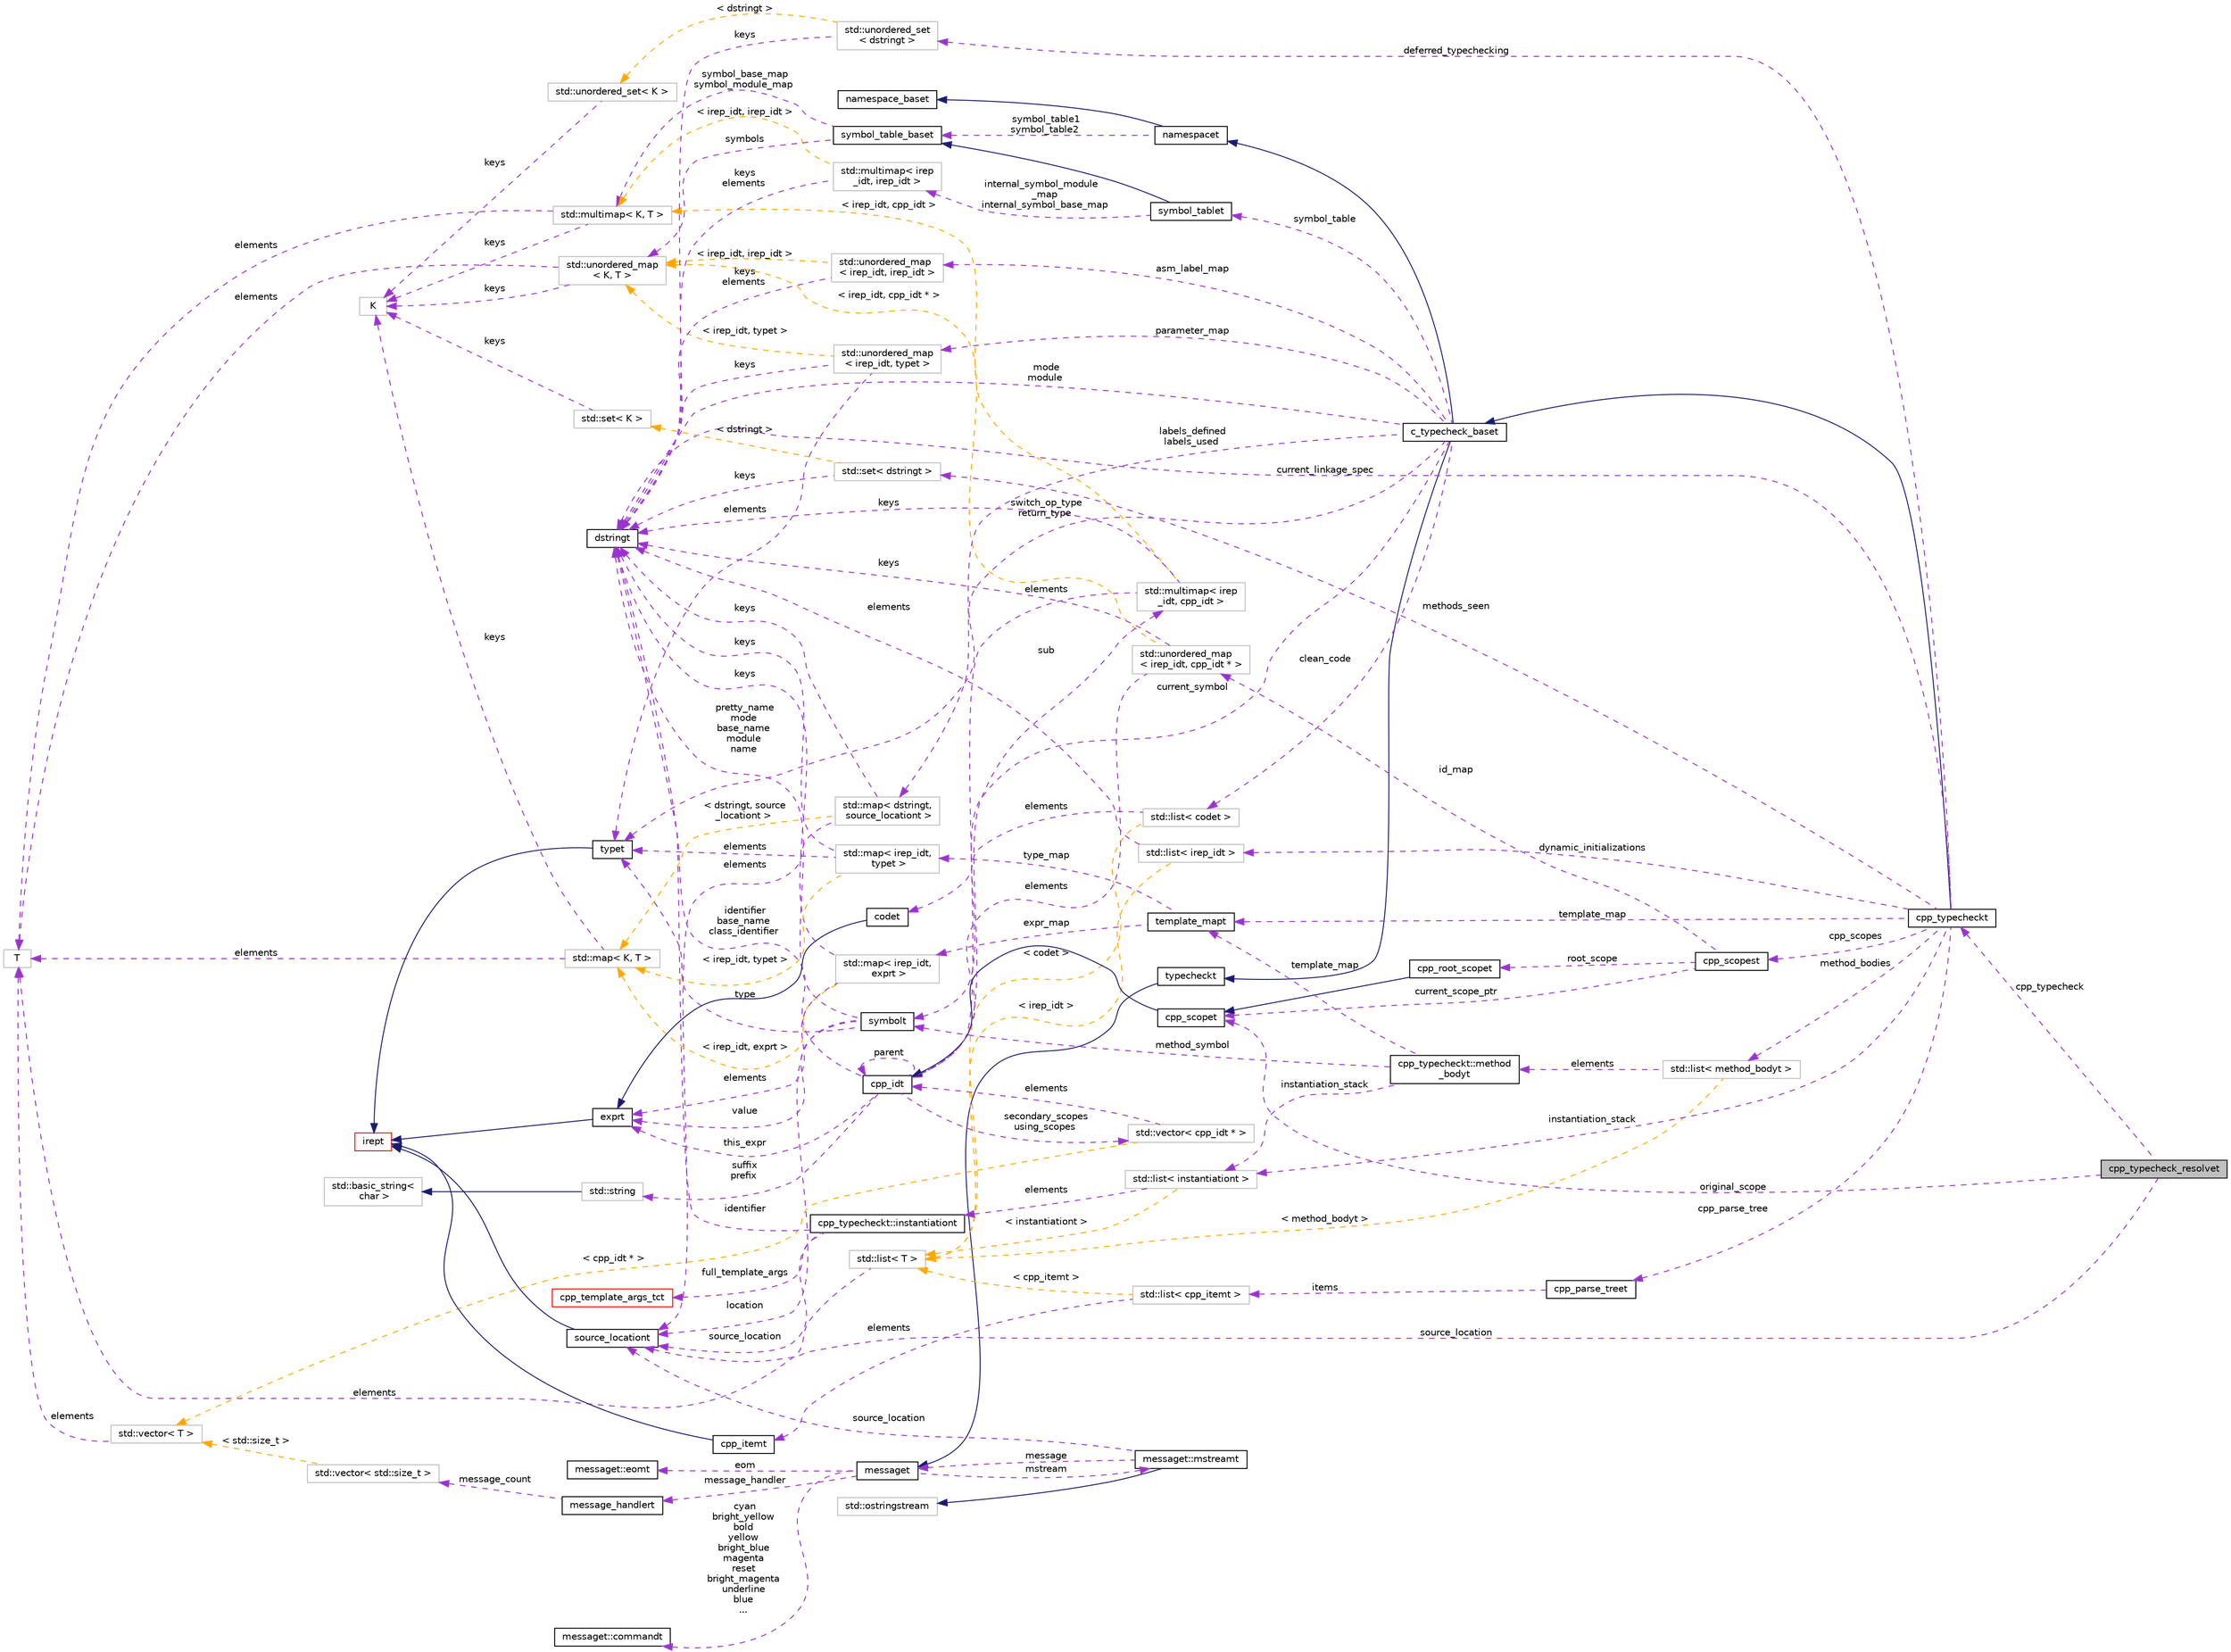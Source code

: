 digraph "cpp_typecheck_resolvet"
{
 // LATEX_PDF_SIZE
  bgcolor="transparent";
  edge [fontname="Helvetica",fontsize="10",labelfontname="Helvetica",labelfontsize="10"];
  node [fontname="Helvetica",fontsize="10",shape=record];
  rankdir="LR";
  Node1 [label="cpp_typecheck_resolvet",height=0.2,width=0.4,color="black", fillcolor="grey75", style="filled", fontcolor="black",tooltip=" "];
  Node2 -> Node1 [dir="back",color="darkorchid3",fontsize="10",style="dashed",label=" cpp_typecheck" ,fontname="Helvetica"];
  Node2 [label="cpp_typecheckt",height=0.2,width=0.4,color="black",URL="$classcpp__typecheckt.html",tooltip=" "];
  Node3 -> Node2 [dir="back",color="midnightblue",fontsize="10",style="solid",fontname="Helvetica"];
  Node3 [label="c_typecheck_baset",height=0.2,width=0.4,color="black",URL="$classc__typecheck__baset.html",tooltip=" "];
  Node4 -> Node3 [dir="back",color="midnightblue",fontsize="10",style="solid",fontname="Helvetica"];
  Node4 [label="typecheckt",height=0.2,width=0.4,color="black",URL="$classtypecheckt.html",tooltip=" "];
  Node5 -> Node4 [dir="back",color="midnightblue",fontsize="10",style="solid",fontname="Helvetica"];
  Node5 [label="messaget",height=0.2,width=0.4,color="black",URL="$classmessaget.html",tooltip="Class that provides messages with a built-in verbosity 'level'."];
  Node6 -> Node5 [dir="back",color="darkorchid3",fontsize="10",style="dashed",label=" message_handler" ,fontname="Helvetica"];
  Node6 [label="message_handlert",height=0.2,width=0.4,color="black",URL="$classmessage__handlert.html",tooltip=" "];
  Node7 -> Node6 [dir="back",color="darkorchid3",fontsize="10",style="dashed",label=" message_count" ,fontname="Helvetica"];
  Node7 [label="std::vector\< std::size_t \>",height=0.2,width=0.4,color="grey75",tooltip=" "];
  Node8 -> Node7 [dir="back",color="orange",fontsize="10",style="dashed",label=" \< std::size_t \>" ,fontname="Helvetica"];
  Node8 [label="std::vector\< T \>",height=0.2,width=0.4,color="grey75",tooltip="STL class."];
  Node9 -> Node8 [dir="back",color="darkorchid3",fontsize="10",style="dashed",label=" elements" ,fontname="Helvetica"];
  Node9 [label="T",height=0.2,width=0.4,color="grey75",tooltip=" "];
  Node10 -> Node5 [dir="back",color="darkorchid3",fontsize="10",style="dashed",label=" cyan\nbright_yellow\nbold\nyellow\nbright_blue\nmagenta\nreset\nbright_magenta\nunderline\nblue\n..." ,fontname="Helvetica"];
  Node10 [label="messaget::commandt",height=0.2,width=0.4,color="black",URL="$classmessaget_1_1commandt.html",tooltip=" "];
  Node11 -> Node5 [dir="back",color="darkorchid3",fontsize="10",style="dashed",label=" mstream" ,fontname="Helvetica"];
  Node11 [label="messaget::mstreamt",height=0.2,width=0.4,color="black",URL="$classmessaget_1_1mstreamt.html",tooltip=" "];
  Node12 -> Node11 [dir="back",color="midnightblue",fontsize="10",style="solid",fontname="Helvetica"];
  Node12 [label="std::ostringstream",height=0.2,width=0.4,color="grey75",tooltip="STL class."];
  Node5 -> Node11 [dir="back",color="darkorchid3",fontsize="10",style="dashed",label=" message" ,fontname="Helvetica"];
  Node17 -> Node11 [dir="back",color="darkorchid3",fontsize="10",style="dashed",label=" source_location" ,fontname="Helvetica"];
  Node17 [label="source_locationt",height=0.2,width=0.4,color="black",URL="$classsource__locationt.html",tooltip=" "];
  Node18 -> Node17 [dir="back",color="midnightblue",fontsize="10",style="solid",fontname="Helvetica"];
  Node18 [label="irept",height=0.2,width=0.4,color="red",URL="$classirept.html",tooltip="There are a large number of kinds of tree structured or tree-like data in CPROVER."];
  Node25 -> Node5 [dir="back",color="darkorchid3",fontsize="10",style="dashed",label=" eom" ,fontname="Helvetica"];
  Node25 [label="messaget::eomt",height=0.2,width=0.4,color="black",URL="$classmessaget_1_1eomt.html",tooltip=" "];
  Node26 -> Node3 [dir="back",color="midnightblue",fontsize="10",style="solid",fontname="Helvetica"];
  Node26 [label="namespacet",height=0.2,width=0.4,color="black",URL="$classnamespacet.html",tooltip="A namespacet is essentially one or two symbol tables bound together, to allow for symbol lookups in t..."];
  Node27 -> Node26 [dir="back",color="midnightblue",fontsize="10",style="solid",fontname="Helvetica"];
  Node27 [label="namespace_baset",height=0.2,width=0.4,color="black",URL="$classnamespace__baset.html",tooltip="Basic interface for a namespace."];
  Node28 -> Node26 [dir="back",color="darkorchid3",fontsize="10",style="dashed",label=" symbol_table1\nsymbol_table2" ,fontname="Helvetica"];
  Node28 [label="symbol_table_baset",height=0.2,width=0.4,color="black",URL="$classsymbol__table__baset.html",tooltip="The symbol table base class interface."];
  Node29 -> Node28 [dir="back",color="darkorchid3",fontsize="10",style="dashed",label=" symbol_base_map\nsymbol_module_map" ,fontname="Helvetica"];
  Node29 [label="std::multimap\< K, T \>",height=0.2,width=0.4,color="grey75",tooltip="STL class."];
  Node30 -> Node29 [dir="back",color="darkorchid3",fontsize="10",style="dashed",label=" keys" ,fontname="Helvetica"];
  Node30 [label="K",height=0.2,width=0.4,color="grey75",tooltip=" "];
  Node9 -> Node29 [dir="back",color="darkorchid3",fontsize="10",style="dashed",label=" elements" ,fontname="Helvetica"];
  Node31 -> Node28 [dir="back",color="darkorchid3",fontsize="10",style="dashed",label=" symbols" ,fontname="Helvetica"];
  Node31 [label="std::unordered_map\l\< K, T \>",height=0.2,width=0.4,color="grey75",tooltip="STL class."];
  Node30 -> Node31 [dir="back",color="darkorchid3",fontsize="10",style="dashed",label=" keys" ,fontname="Helvetica"];
  Node9 -> Node31 [dir="back",color="darkorchid3",fontsize="10",style="dashed",label=" elements" ,fontname="Helvetica"];
  Node32 -> Node3 [dir="back",color="darkorchid3",fontsize="10",style="dashed",label=" symbol_table" ,fontname="Helvetica"];
  Node32 [label="symbol_tablet",height=0.2,width=0.4,color="black",URL="$classsymbol__tablet.html",tooltip="The symbol table."];
  Node28 -> Node32 [dir="back",color="midnightblue",fontsize="10",style="solid",fontname="Helvetica"];
  Node33 -> Node32 [dir="back",color="darkorchid3",fontsize="10",style="dashed",label=" internal_symbol_module\l_map\ninternal_symbol_base_map" ,fontname="Helvetica"];
  Node33 [label="std::multimap\< irep\l_idt, irep_idt \>",height=0.2,width=0.4,color="grey75",tooltip=" "];
  Node23 -> Node33 [dir="back",color="darkorchid3",fontsize="10",style="dashed",label=" keys\nelements" ,fontname="Helvetica"];
  Node23 [label="dstringt",height=0.2,width=0.4,color="black",URL="$classdstringt.html",tooltip="dstringt has one field, an unsigned integer no which is an index into a static table of strings."];
  Node29 -> Node33 [dir="back",color="orange",fontsize="10",style="dashed",label=" \< irep_idt, irep_idt \>" ,fontname="Helvetica"];
  Node34 -> Node3 [dir="back",color="darkorchid3",fontsize="10",style="dashed",label=" asm_label_map" ,fontname="Helvetica"];
  Node34 [label="std::unordered_map\l\< irep_idt, irep_idt \>",height=0.2,width=0.4,color="grey75",tooltip=" "];
  Node23 -> Node34 [dir="back",color="darkorchid3",fontsize="10",style="dashed",label=" keys\nelements" ,fontname="Helvetica"];
  Node31 -> Node34 [dir="back",color="orange",fontsize="10",style="dashed",label=" \< irep_idt, irep_idt \>" ,fontname="Helvetica"];
  Node35 -> Node3 [dir="back",color="darkorchid3",fontsize="10",style="dashed",label=" labels_defined\nlabels_used" ,fontname="Helvetica"];
  Node35 [label="std::map\< dstringt,\l source_locationt \>",height=0.2,width=0.4,color="grey75",tooltip=" "];
  Node23 -> Node35 [dir="back",color="darkorchid3",fontsize="10",style="dashed",label=" keys" ,fontname="Helvetica"];
  Node17 -> Node35 [dir="back",color="darkorchid3",fontsize="10",style="dashed",label=" elements" ,fontname="Helvetica"];
  Node36 -> Node35 [dir="back",color="orange",fontsize="10",style="dashed",label=" \< dstringt, source\l_locationt \>" ,fontname="Helvetica"];
  Node36 [label="std::map\< K, T \>",height=0.2,width=0.4,color="grey75",tooltip="STL class."];
  Node30 -> Node36 [dir="back",color="darkorchid3",fontsize="10",style="dashed",label=" keys" ,fontname="Helvetica"];
  Node9 -> Node36 [dir="back",color="darkorchid3",fontsize="10",style="dashed",label=" elements" ,fontname="Helvetica"];
  Node37 -> Node3 [dir="back",color="darkorchid3",fontsize="10",style="dashed",label=" switch_op_type\nreturn_type" ,fontname="Helvetica"];
  Node37 [label="typet",height=0.2,width=0.4,color="black",URL="$classtypet.html",tooltip="The type of an expression, extends irept."];
  Node18 -> Node37 [dir="back",color="midnightblue",fontsize="10",style="solid",fontname="Helvetica"];
  Node23 -> Node3 [dir="back",color="darkorchid3",fontsize="10",style="dashed",label=" mode\nmodule" ,fontname="Helvetica"];
  Node38 -> Node3 [dir="back",color="darkorchid3",fontsize="10",style="dashed",label=" current_symbol" ,fontname="Helvetica"];
  Node38 [label="symbolt",height=0.2,width=0.4,color="black",URL="$classsymbolt.html",tooltip="Symbol table entry."];
  Node37 -> Node38 [dir="back",color="darkorchid3",fontsize="10",style="dashed",label=" type" ,fontname="Helvetica"];
  Node23 -> Node38 [dir="back",color="darkorchid3",fontsize="10",style="dashed",label=" pretty_name\nmode\nbase_name\nmodule\nname" ,fontname="Helvetica"];
  Node39 -> Node38 [dir="back",color="darkorchid3",fontsize="10",style="dashed",label=" value" ,fontname="Helvetica"];
  Node39 [label="exprt",height=0.2,width=0.4,color="black",URL="$classexprt.html",tooltip="Base class for all expressions."];
  Node18 -> Node39 [dir="back",color="midnightblue",fontsize="10",style="solid",fontname="Helvetica"];
  Node17 -> Node38 [dir="back",color="darkorchid3",fontsize="10",style="dashed",label=" location" ,fontname="Helvetica"];
  Node40 -> Node3 [dir="back",color="darkorchid3",fontsize="10",style="dashed",label=" clean_code" ,fontname="Helvetica"];
  Node40 [label="std::list\< codet \>",height=0.2,width=0.4,color="grey75",tooltip=" "];
  Node41 -> Node40 [dir="back",color="darkorchid3",fontsize="10",style="dashed",label=" elements" ,fontname="Helvetica"];
  Node41 [label="codet",height=0.2,width=0.4,color="black",URL="$classcodet.html",tooltip="Data structure for representing an arbitrary statement in a program."];
  Node39 -> Node41 [dir="back",color="midnightblue",fontsize="10",style="solid",fontname="Helvetica"];
  Node42 -> Node40 [dir="back",color="orange",fontsize="10",style="dashed",label=" \< codet \>" ,fontname="Helvetica"];
  Node42 [label="std::list\< T \>",height=0.2,width=0.4,color="grey75",tooltip="STL class."];
  Node9 -> Node42 [dir="back",color="darkorchid3",fontsize="10",style="dashed",label=" elements" ,fontname="Helvetica"];
  Node43 -> Node3 [dir="back",color="darkorchid3",fontsize="10",style="dashed",label=" parameter_map" ,fontname="Helvetica"];
  Node43 [label="std::unordered_map\l\< irep_idt, typet \>",height=0.2,width=0.4,color="grey75",tooltip=" "];
  Node37 -> Node43 [dir="back",color="darkorchid3",fontsize="10",style="dashed",label=" elements" ,fontname="Helvetica"];
  Node23 -> Node43 [dir="back",color="darkorchid3",fontsize="10",style="dashed",label=" keys" ,fontname="Helvetica"];
  Node31 -> Node43 [dir="back",color="orange",fontsize="10",style="dashed",label=" \< irep_idt, typet \>" ,fontname="Helvetica"];
  Node44 -> Node2 [dir="back",color="darkorchid3",fontsize="10",style="dashed",label=" deferred_typechecking" ,fontname="Helvetica"];
  Node44 [label="std::unordered_set\l\< dstringt \>",height=0.2,width=0.4,color="grey75",tooltip=" "];
  Node23 -> Node44 [dir="back",color="darkorchid3",fontsize="10",style="dashed",label=" keys" ,fontname="Helvetica"];
  Node45 -> Node44 [dir="back",color="orange",fontsize="10",style="dashed",label=" \< dstringt \>" ,fontname="Helvetica"];
  Node45 [label="std::unordered_set\< K \>",height=0.2,width=0.4,color="grey75",tooltip="STL class."];
  Node30 -> Node45 [dir="back",color="darkorchid3",fontsize="10",style="dashed",label=" keys" ,fontname="Helvetica"];
  Node46 -> Node2 [dir="back",color="darkorchid3",fontsize="10",style="dashed",label=" dynamic_initializations" ,fontname="Helvetica"];
  Node46 [label="std::list\< irep_idt \>",height=0.2,width=0.4,color="grey75",tooltip=" "];
  Node23 -> Node46 [dir="back",color="darkorchid3",fontsize="10",style="dashed",label=" elements" ,fontname="Helvetica"];
  Node42 -> Node46 [dir="back",color="orange",fontsize="10",style="dashed",label=" \< irep_idt \>" ,fontname="Helvetica"];
  Node47 -> Node2 [dir="back",color="darkorchid3",fontsize="10",style="dashed",label=" cpp_scopes" ,fontname="Helvetica"];
  Node47 [label="cpp_scopest",height=0.2,width=0.4,color="black",URL="$classcpp__scopest.html",tooltip=" "];
  Node48 -> Node47 [dir="back",color="darkorchid3",fontsize="10",style="dashed",label=" id_map" ,fontname="Helvetica"];
  Node48 [label="std::unordered_map\l\< irep_idt, cpp_idt * \>",height=0.2,width=0.4,color="grey75",tooltip=" "];
  Node23 -> Node48 [dir="back",color="darkorchid3",fontsize="10",style="dashed",label=" keys" ,fontname="Helvetica"];
  Node49 -> Node48 [dir="back",color="darkorchid3",fontsize="10",style="dashed",label=" elements" ,fontname="Helvetica"];
  Node49 [label="cpp_idt",height=0.2,width=0.4,color="black",URL="$classcpp__idt.html",tooltip=" "];
  Node50 -> Node49 [dir="back",color="darkorchid3",fontsize="10",style="dashed",label=" secondary_scopes\nusing_scopes" ,fontname="Helvetica"];
  Node50 [label="std::vector\< cpp_idt * \>",height=0.2,width=0.4,color="grey75",tooltip=" "];
  Node49 -> Node50 [dir="back",color="darkorchid3",fontsize="10",style="dashed",label=" elements" ,fontname="Helvetica"];
  Node8 -> Node50 [dir="back",color="orange",fontsize="10",style="dashed",label=" \< cpp_idt * \>" ,fontname="Helvetica"];
  Node51 -> Node49 [dir="back",color="darkorchid3",fontsize="10",style="dashed",label=" sub" ,fontname="Helvetica"];
  Node51 [label="std::multimap\< irep\l_idt, cpp_idt \>",height=0.2,width=0.4,color="grey75",tooltip=" "];
  Node23 -> Node51 [dir="back",color="darkorchid3",fontsize="10",style="dashed",label=" keys" ,fontname="Helvetica"];
  Node49 -> Node51 [dir="back",color="darkorchid3",fontsize="10",style="dashed",label=" elements" ,fontname="Helvetica"];
  Node29 -> Node51 [dir="back",color="orange",fontsize="10",style="dashed",label=" \< irep_idt, cpp_idt \>" ,fontname="Helvetica"];
  Node23 -> Node49 [dir="back",color="darkorchid3",fontsize="10",style="dashed",label=" identifier\nbase_name\nclass_identifier" ,fontname="Helvetica"];
  Node49 -> Node49 [dir="back",color="darkorchid3",fontsize="10",style="dashed",label=" parent" ,fontname="Helvetica"];
  Node52 -> Node49 [dir="back",color="darkorchid3",fontsize="10",style="dashed",label=" suffix\nprefix" ,fontname="Helvetica"];
  Node52 [label="std::string",height=0.2,width=0.4,color="grey75",tooltip="STL class."];
  Node53 -> Node52 [dir="back",color="midnightblue",fontsize="10",style="solid",fontname="Helvetica"];
  Node53 [label="std::basic_string\<\l char \>",height=0.2,width=0.4,color="grey75",tooltip="STL class."];
  Node39 -> Node49 [dir="back",color="darkorchid3",fontsize="10",style="dashed",label=" this_expr" ,fontname="Helvetica"];
  Node31 -> Node48 [dir="back",color="orange",fontsize="10",style="dashed",label=" \< irep_idt, cpp_idt * \>" ,fontname="Helvetica"];
  Node54 -> Node47 [dir="back",color="darkorchid3",fontsize="10",style="dashed",label=" root_scope" ,fontname="Helvetica"];
  Node54 [label="cpp_root_scopet",height=0.2,width=0.4,color="black",URL="$classcpp__root__scopet.html",tooltip=" "];
  Node55 -> Node54 [dir="back",color="midnightblue",fontsize="10",style="solid",fontname="Helvetica"];
  Node55 [label="cpp_scopet",height=0.2,width=0.4,color="black",URL="$classcpp__scopet.html",tooltip=" "];
  Node49 -> Node55 [dir="back",color="midnightblue",fontsize="10",style="solid",fontname="Helvetica"];
  Node55 -> Node47 [dir="back",color="darkorchid3",fontsize="10",style="dashed",label=" current_scope_ptr" ,fontname="Helvetica"];
  Node56 -> Node2 [dir="back",color="darkorchid3",fontsize="10",style="dashed",label=" method_bodies" ,fontname="Helvetica"];
  Node56 [label="std::list\< method_bodyt \>",height=0.2,width=0.4,color="grey75",tooltip=" "];
  Node57 -> Node56 [dir="back",color="darkorchid3",fontsize="10",style="dashed",label=" elements" ,fontname="Helvetica"];
  Node57 [label="cpp_typecheckt::method\l_bodyt",height=0.2,width=0.4,color="black",URL="$structcpp__typecheckt_1_1method__bodyt.html",tooltip=" "];
  Node38 -> Node57 [dir="back",color="darkorchid3",fontsize="10",style="dashed",label=" method_symbol" ,fontname="Helvetica"];
  Node58 -> Node57 [dir="back",color="darkorchid3",fontsize="10",style="dashed",label=" template_map" ,fontname="Helvetica"];
  Node58 [label="template_mapt",height=0.2,width=0.4,color="black",URL="$classtemplate__mapt.html",tooltip=" "];
  Node59 -> Node58 [dir="back",color="darkorchid3",fontsize="10",style="dashed",label=" type_map" ,fontname="Helvetica"];
  Node59 [label="std::map\< irep_idt,\l typet \>",height=0.2,width=0.4,color="grey75",tooltip=" "];
  Node37 -> Node59 [dir="back",color="darkorchid3",fontsize="10",style="dashed",label=" elements" ,fontname="Helvetica"];
  Node23 -> Node59 [dir="back",color="darkorchid3",fontsize="10",style="dashed",label=" keys" ,fontname="Helvetica"];
  Node36 -> Node59 [dir="back",color="orange",fontsize="10",style="dashed",label=" \< irep_idt, typet \>" ,fontname="Helvetica"];
  Node60 -> Node58 [dir="back",color="darkorchid3",fontsize="10",style="dashed",label=" expr_map" ,fontname="Helvetica"];
  Node60 [label="std::map\< irep_idt,\l exprt \>",height=0.2,width=0.4,color="grey75",tooltip=" "];
  Node23 -> Node60 [dir="back",color="darkorchid3",fontsize="10",style="dashed",label=" keys" ,fontname="Helvetica"];
  Node39 -> Node60 [dir="back",color="darkorchid3",fontsize="10",style="dashed",label=" elements" ,fontname="Helvetica"];
  Node36 -> Node60 [dir="back",color="orange",fontsize="10",style="dashed",label=" \< irep_idt, exprt \>" ,fontname="Helvetica"];
  Node61 -> Node57 [dir="back",color="darkorchid3",fontsize="10",style="dashed",label=" instantiation_stack" ,fontname="Helvetica"];
  Node61 [label="std::list\< instantiationt \>",height=0.2,width=0.4,color="grey75",tooltip=" "];
  Node62 -> Node61 [dir="back",color="darkorchid3",fontsize="10",style="dashed",label=" elements" ,fontname="Helvetica"];
  Node62 [label="cpp_typecheckt::instantiationt",height=0.2,width=0.4,color="black",URL="$classcpp__typecheckt_1_1instantiationt.html",tooltip=" "];
  Node63 -> Node62 [dir="back",color="darkorchid3",fontsize="10",style="dashed",label=" full_template_args" ,fontname="Helvetica"];
  Node63 [label="cpp_template_args_tct",height=0.2,width=0.4,color="red",URL="$classcpp__template__args__tct.html",tooltip=" "];
  Node23 -> Node62 [dir="back",color="darkorchid3",fontsize="10",style="dashed",label=" identifier" ,fontname="Helvetica"];
  Node17 -> Node62 [dir="back",color="darkorchid3",fontsize="10",style="dashed",label=" source_location" ,fontname="Helvetica"];
  Node42 -> Node61 [dir="back",color="orange",fontsize="10",style="dashed",label=" \< instantiationt \>" ,fontname="Helvetica"];
  Node42 -> Node56 [dir="back",color="orange",fontsize="10",style="dashed",label=" \< method_bodyt \>" ,fontname="Helvetica"];
  Node23 -> Node2 [dir="back",color="darkorchid3",fontsize="10",style="dashed",label=" current_linkage_spec" ,fontname="Helvetica"];
  Node65 -> Node2 [dir="back",color="darkorchid3",fontsize="10",style="dashed",label=" methods_seen" ,fontname="Helvetica"];
  Node65 [label="std::set\< dstringt \>",height=0.2,width=0.4,color="grey75",tooltip=" "];
  Node23 -> Node65 [dir="back",color="darkorchid3",fontsize="10",style="dashed",label=" keys" ,fontname="Helvetica"];
  Node66 -> Node65 [dir="back",color="orange",fontsize="10",style="dashed",label=" \< dstringt \>" ,fontname="Helvetica"];
  Node66 [label="std::set\< K \>",height=0.2,width=0.4,color="grey75",tooltip="STL class."];
  Node30 -> Node66 [dir="back",color="darkorchid3",fontsize="10",style="dashed",label=" keys" ,fontname="Helvetica"];
  Node67 -> Node2 [dir="back",color="darkorchid3",fontsize="10",style="dashed",label=" cpp_parse_tree" ,fontname="Helvetica"];
  Node67 [label="cpp_parse_treet",height=0.2,width=0.4,color="black",URL="$classcpp__parse__treet.html",tooltip=" "];
  Node68 -> Node67 [dir="back",color="darkorchid3",fontsize="10",style="dashed",label=" items" ,fontname="Helvetica"];
  Node68 [label="std::list\< cpp_itemt \>",height=0.2,width=0.4,color="grey75",tooltip=" "];
  Node69 -> Node68 [dir="back",color="darkorchid3",fontsize="10",style="dashed",label=" elements" ,fontname="Helvetica"];
  Node69 [label="cpp_itemt",height=0.2,width=0.4,color="black",URL="$classcpp__itemt.html",tooltip=" "];
  Node18 -> Node69 [dir="back",color="midnightblue",fontsize="10",style="solid",fontname="Helvetica"];
  Node42 -> Node68 [dir="back",color="orange",fontsize="10",style="dashed",label=" \< cpp_itemt \>" ,fontname="Helvetica"];
  Node58 -> Node2 [dir="back",color="darkorchid3",fontsize="10",style="dashed",label=" template_map" ,fontname="Helvetica"];
  Node61 -> Node2 [dir="back",color="darkorchid3",fontsize="10",style="dashed",label=" instantiation_stack" ,fontname="Helvetica"];
  Node55 -> Node1 [dir="back",color="darkorchid3",fontsize="10",style="dashed",label=" original_scope" ,fontname="Helvetica"];
  Node17 -> Node1 [dir="back",color="darkorchid3",fontsize="10",style="dashed",label=" source_location" ,fontname="Helvetica"];
}
